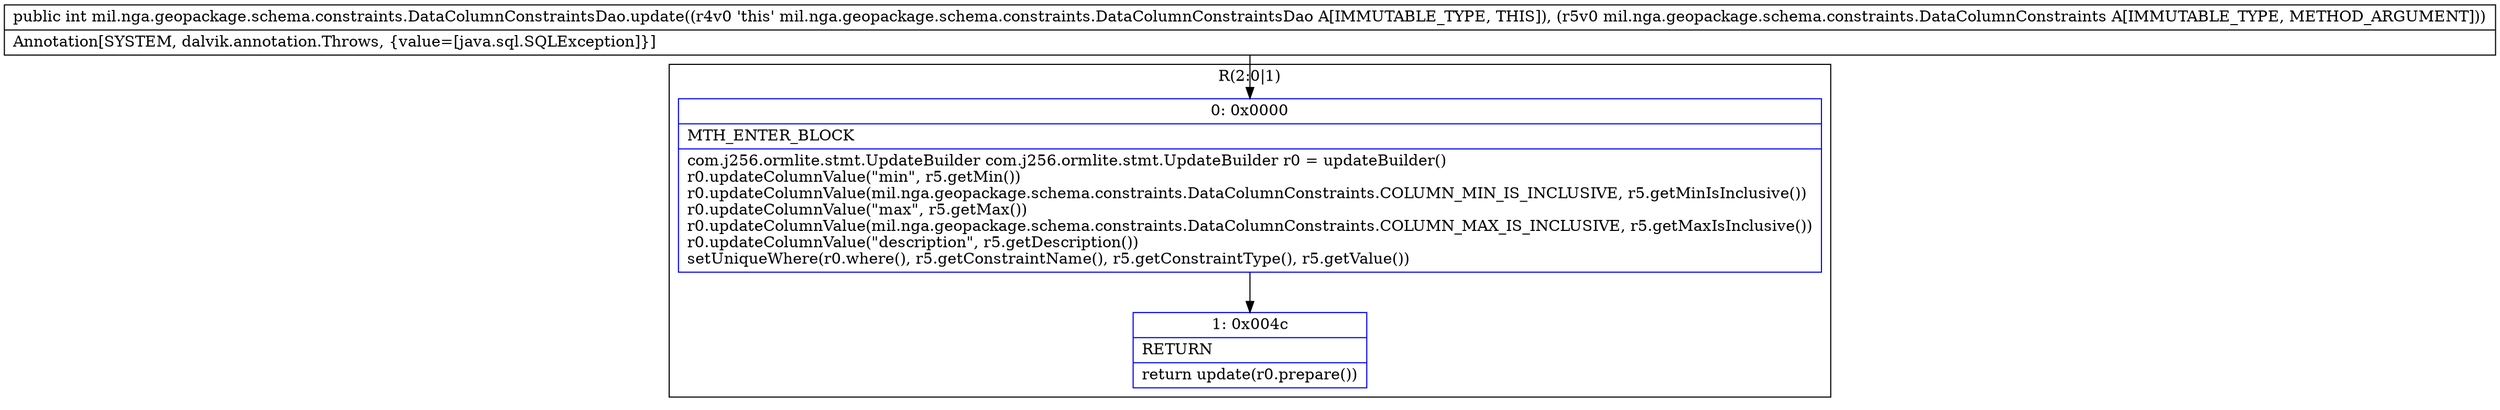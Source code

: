 digraph "CFG formil.nga.geopackage.schema.constraints.DataColumnConstraintsDao.update(Lmil\/nga\/geopackage\/schema\/constraints\/DataColumnConstraints;)I" {
subgraph cluster_Region_1031664836 {
label = "R(2:0|1)";
node [shape=record,color=blue];
Node_0 [shape=record,label="{0\:\ 0x0000|MTH_ENTER_BLOCK\l|com.j256.ormlite.stmt.UpdateBuilder com.j256.ormlite.stmt.UpdateBuilder r0 = updateBuilder()\lr0.updateColumnValue(\"min\", r5.getMin())\lr0.updateColumnValue(mil.nga.geopackage.schema.constraints.DataColumnConstraints.COLUMN_MIN_IS_INCLUSIVE, r5.getMinIsInclusive())\lr0.updateColumnValue(\"max\", r5.getMax())\lr0.updateColumnValue(mil.nga.geopackage.schema.constraints.DataColumnConstraints.COLUMN_MAX_IS_INCLUSIVE, r5.getMaxIsInclusive())\lr0.updateColumnValue(\"description\", r5.getDescription())\lsetUniqueWhere(r0.where(), r5.getConstraintName(), r5.getConstraintType(), r5.getValue())\l}"];
Node_1 [shape=record,label="{1\:\ 0x004c|RETURN\l|return update(r0.prepare())\l}"];
}
MethodNode[shape=record,label="{public int mil.nga.geopackage.schema.constraints.DataColumnConstraintsDao.update((r4v0 'this' mil.nga.geopackage.schema.constraints.DataColumnConstraintsDao A[IMMUTABLE_TYPE, THIS]), (r5v0 mil.nga.geopackage.schema.constraints.DataColumnConstraints A[IMMUTABLE_TYPE, METHOD_ARGUMENT]))  | Annotation[SYSTEM, dalvik.annotation.Throws, \{value=[java.sql.SQLException]\}]\l}"];
MethodNode -> Node_0;
Node_0 -> Node_1;
}

